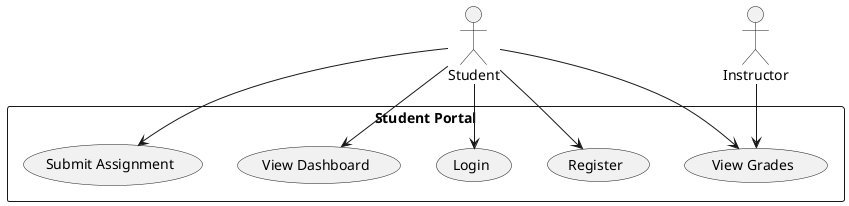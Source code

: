 @startuml
' Actors
actor Student
actor Instructor

' System boundary
rectangle "Student Portal" {
  (Register) as UC1
  (Login) as UC2
  (View Dashboard) as UC3
  (Submit Assignment) as UC4
  (View Grades) as UC5
}

' Connections
Student --> UC1
Student --> UC2
Student --> UC3
Student --> UC4
Student --> UC5

Instructor --> UC5

@enduml

